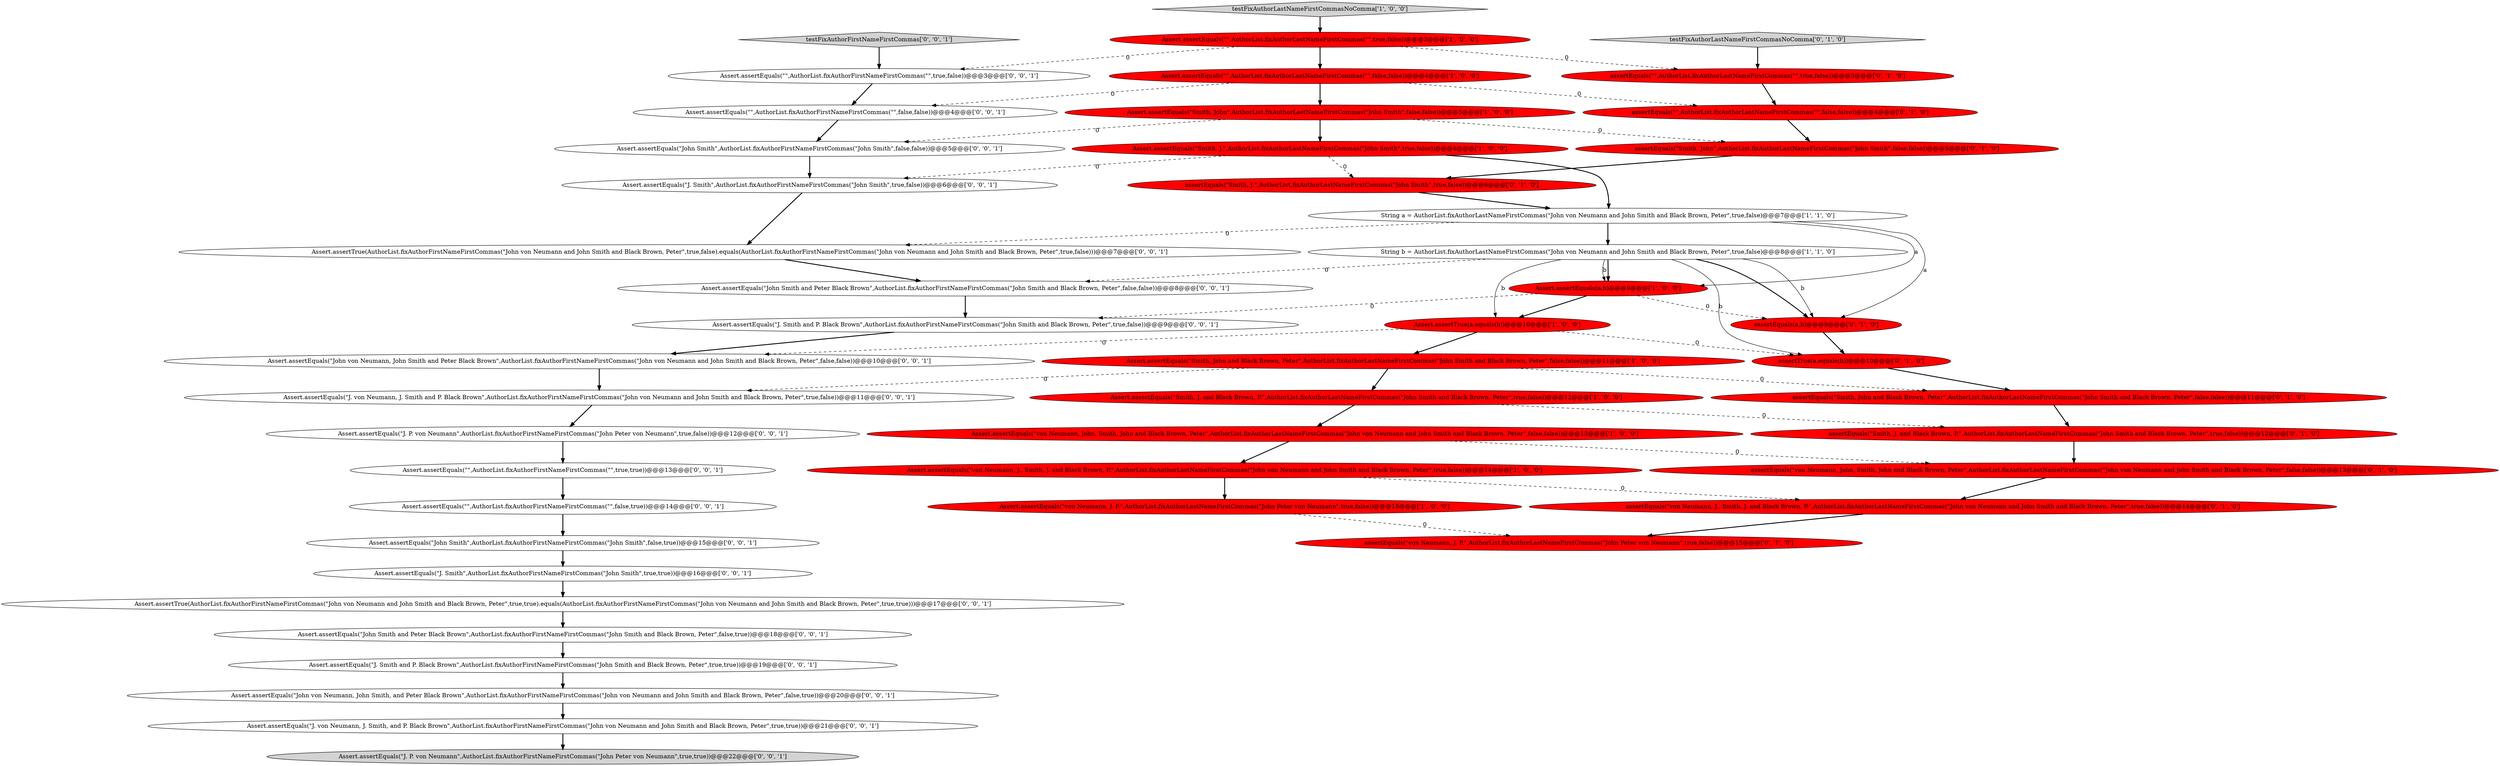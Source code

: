 digraph {
16 [style = filled, label = "assertEquals(\"von Neumann, John, Smith, John and Black Brown, Peter\",AuthorList.fixAuthorLastNameFirstCommas(\"John von Neumann and John Smith and Black Brown, Peter\",false,false))@@@13@@@['0', '1', '0']", fillcolor = red, shape = ellipse image = "AAA1AAABBB2BBB"];
3 [style = filled, label = "Assert.assertTrue(a.equals(b))@@@10@@@['1', '0', '0']", fillcolor = red, shape = ellipse image = "AAA1AAABBB1BBB"];
4 [style = filled, label = "Assert.assertEquals(\"\",AuthorList.fixAuthorLastNameFirstCommas(\"\",false,false))@@@4@@@['1', '0', '0']", fillcolor = red, shape = ellipse image = "AAA1AAABBB1BBB"];
19 [style = filled, label = "assertEquals(\"Smith, J. and Black Brown, P.\",AuthorList.fixAuthorLastNameFirstCommas(\"John Smith and Black Brown, Peter\",true,false))@@@12@@@['0', '1', '0']", fillcolor = red, shape = ellipse image = "AAA1AAABBB2BBB"];
20 [style = filled, label = "assertTrue(a.equals(b))@@@10@@@['0', '1', '0']", fillcolor = red, shape = ellipse image = "AAA1AAABBB2BBB"];
30 [style = filled, label = "Assert.assertTrue(AuthorList.fixAuthorFirstNameFirstCommas(\"John von Neumann and John Smith and Black Brown, Peter\",true,false).equals(AuthorList.fixAuthorFirstNameFirstCommas(\"John von Neumann and John Smith and Black Brown, Peter\",true,false)))@@@7@@@['0', '0', '1']", fillcolor = white, shape = ellipse image = "AAA0AAABBB3BBB"];
36 [style = filled, label = "Assert.assertEquals(\"J. von Neumann, J. Smith and P. Black Brown\",AuthorList.fixAuthorFirstNameFirstCommas(\"John von Neumann and John Smith and Black Brown, Peter\",true,false))@@@11@@@['0', '0', '1']", fillcolor = white, shape = ellipse image = "AAA0AAABBB3BBB"];
41 [style = filled, label = "testFixAuthorFirstNameFirstCommas['0', '0', '1']", fillcolor = lightgray, shape = diamond image = "AAA0AAABBB3BBB"];
17 [style = filled, label = "assertEquals(\"von Neumann, J. P.\",AuthorList.fixAuthorLastNameFirstCommas(\"John Peter von Neumann\",true,false))@@@15@@@['0', '1', '0']", fillcolor = red, shape = ellipse image = "AAA1AAABBB2BBB"];
10 [style = filled, label = "Assert.assertEquals(a,b)@@@9@@@['1', '0', '0']", fillcolor = red, shape = ellipse image = "AAA1AAABBB1BBB"];
24 [style = filled, label = "assertEquals(\"Smith, J.\",AuthorList.fixAuthorLastNameFirstCommas(\"John Smith\",true,false))@@@6@@@['0', '1', '0']", fillcolor = red, shape = ellipse image = "AAA1AAABBB2BBB"];
26 [style = filled, label = "Assert.assertEquals(\"John von Neumann, John Smith and Peter Black Brown\",AuthorList.fixAuthorFirstNameFirstCommas(\"John von Neumann and John Smith and Black Brown, Peter\",false,false))@@@10@@@['0', '0', '1']", fillcolor = white, shape = ellipse image = "AAA0AAABBB3BBB"];
32 [style = filled, label = "Assert.assertEquals(\"John Smith and Peter Black Brown\",AuthorList.fixAuthorFirstNameFirstCommas(\"John Smith and Black Brown, Peter\",false,true))@@@18@@@['0', '0', '1']", fillcolor = white, shape = ellipse image = "AAA0AAABBB3BBB"];
2 [style = filled, label = "String b = AuthorList.fixAuthorLastNameFirstCommas(\"John von Neumann and John Smith and Black Brown, Peter\",true,false)@@@8@@@['1', '1', '0']", fillcolor = white, shape = ellipse image = "AAA0AAABBB1BBB"];
6 [style = filled, label = "Assert.assertEquals(\"von Neumann, J., Smith, J. and Black Brown, P.\",AuthorList.fixAuthorLastNameFirstCommas(\"John von Neumann and John Smith and Black Brown, Peter\",true,false))@@@14@@@['1', '0', '0']", fillcolor = red, shape = ellipse image = "AAA1AAABBB1BBB"];
35 [style = filled, label = "Assert.assertEquals(\"J. Smith\",AuthorList.fixAuthorFirstNameFirstCommas(\"John Smith\",true,true))@@@16@@@['0', '0', '1']", fillcolor = white, shape = ellipse image = "AAA0AAABBB3BBB"];
8 [style = filled, label = "Assert.assertEquals(\"von Neumann, J. P.\",AuthorList.fixAuthorLastNameFirstCommas(\"John Peter von Neumann\",true,false))@@@15@@@['1', '0', '0']", fillcolor = red, shape = ellipse image = "AAA1AAABBB1BBB"];
29 [style = filled, label = "Assert.assertEquals(\"John von Neumann, John Smith, and Peter Black Brown\",AuthorList.fixAuthorFirstNameFirstCommas(\"John von Neumann and John Smith and Black Brown, Peter\",false,true))@@@20@@@['0', '0', '1']", fillcolor = white, shape = ellipse image = "AAA0AAABBB3BBB"];
7 [style = filled, label = "Assert.assertEquals(\"von Neumann, John, Smith, John and Black Brown, Peter\",AuthorList.fixAuthorLastNameFirstCommas(\"John von Neumann and John Smith and Black Brown, Peter\",false,false))@@@13@@@['1', '0', '0']", fillcolor = red, shape = ellipse image = "AAA1AAABBB1BBB"];
42 [style = filled, label = "Assert.assertEquals(\"\",AuthorList.fixAuthorFirstNameFirstCommas(\"\",true,false))@@@3@@@['0', '0', '1']", fillcolor = white, shape = ellipse image = "AAA0AAABBB3BBB"];
15 [style = filled, label = "assertEquals(a,b)@@@9@@@['0', '1', '0']", fillcolor = red, shape = ellipse image = "AAA1AAABBB2BBB"];
0 [style = filled, label = "Assert.assertEquals(\"Smith, J.\",AuthorList.fixAuthorLastNameFirstCommas(\"John Smith\",true,false))@@@6@@@['1', '0', '0']", fillcolor = red, shape = ellipse image = "AAA1AAABBB1BBB"];
22 [style = filled, label = "assertEquals(\"\",AuthorList.fixAuthorLastNameFirstCommas(\"\",true,false))@@@3@@@['0', '1', '0']", fillcolor = red, shape = ellipse image = "AAA1AAABBB2BBB"];
14 [style = filled, label = "assertEquals(\"von Neumann, J., Smith, J. and Black Brown, P.\",AuthorList.fixAuthorLastNameFirstCommas(\"John von Neumann and John Smith and Black Brown, Peter\",true,false))@@@14@@@['0', '1', '0']", fillcolor = red, shape = ellipse image = "AAA1AAABBB2BBB"];
23 [style = filled, label = "assertEquals(\"Smith, John and Black Brown, Peter\",AuthorList.fixAuthorLastNameFirstCommas(\"John Smith and Black Brown, Peter\",false,false))@@@11@@@['0', '1', '0']", fillcolor = red, shape = ellipse image = "AAA1AAABBB2BBB"];
46 [style = filled, label = "Assert.assertEquals(\"J. Smith and P. Black Brown\",AuthorList.fixAuthorFirstNameFirstCommas(\"John Smith and Black Brown, Peter\",true,false))@@@9@@@['0', '0', '1']", fillcolor = white, shape = ellipse image = "AAA0AAABBB3BBB"];
13 [style = filled, label = "String a = AuthorList.fixAuthorLastNameFirstCommas(\"John von Neumann and John Smith and Black Brown, Peter\",true,false)@@@7@@@['1', '1', '0']", fillcolor = white, shape = ellipse image = "AAA0AAABBB1BBB"];
43 [style = filled, label = "Assert.assertEquals(\"John Smith\",AuthorList.fixAuthorFirstNameFirstCommas(\"John Smith\",false,false))@@@5@@@['0', '0', '1']", fillcolor = white, shape = ellipse image = "AAA0AAABBB3BBB"];
34 [style = filled, label = "Assert.assertEquals(\"J. P. von Neumann\",AuthorList.fixAuthorFirstNameFirstCommas(\"John Peter von Neumann\",true,true))@@@22@@@['0', '0', '1']", fillcolor = lightgray, shape = ellipse image = "AAA0AAABBB3BBB"];
40 [style = filled, label = "Assert.assertEquals(\"J. Smith and P. Black Brown\",AuthorList.fixAuthorFirstNameFirstCommas(\"John Smith and Black Brown, Peter\",true,true))@@@19@@@['0', '0', '1']", fillcolor = white, shape = ellipse image = "AAA0AAABBB3BBB"];
1 [style = filled, label = "testFixAuthorLastNameFirstCommasNoComma['1', '0', '0']", fillcolor = lightgray, shape = diamond image = "AAA0AAABBB1BBB"];
5 [style = filled, label = "Assert.assertEquals(\"\",AuthorList.fixAuthorLastNameFirstCommas(\"\",true,false))@@@3@@@['1', '0', '0']", fillcolor = red, shape = ellipse image = "AAA1AAABBB1BBB"];
31 [style = filled, label = "Assert.assertEquals(\"\",AuthorList.fixAuthorFirstNameFirstCommas(\"\",true,true))@@@13@@@['0', '0', '1']", fillcolor = white, shape = ellipse image = "AAA0AAABBB3BBB"];
21 [style = filled, label = "testFixAuthorLastNameFirstCommasNoComma['0', '1', '0']", fillcolor = lightgray, shape = diamond image = "AAA0AAABBB2BBB"];
37 [style = filled, label = "Assert.assertEquals(\"\",AuthorList.fixAuthorFirstNameFirstCommas(\"\",false,true))@@@14@@@['0', '0', '1']", fillcolor = white, shape = ellipse image = "AAA0AAABBB3BBB"];
11 [style = filled, label = "Assert.assertEquals(\"Smith, J. and Black Brown, P.\",AuthorList.fixAuthorLastNameFirstCommas(\"John Smith and Black Brown, Peter\",true,false))@@@12@@@['1', '0', '0']", fillcolor = red, shape = ellipse image = "AAA1AAABBB1BBB"];
39 [style = filled, label = "Assert.assertEquals(\"J. Smith\",AuthorList.fixAuthorFirstNameFirstCommas(\"John Smith\",true,false))@@@6@@@['0', '0', '1']", fillcolor = white, shape = ellipse image = "AAA0AAABBB3BBB"];
45 [style = filled, label = "Assert.assertEquals(\"John Smith and Peter Black Brown\",AuthorList.fixAuthorFirstNameFirstCommas(\"John Smith and Black Brown, Peter\",false,false))@@@8@@@['0', '0', '1']", fillcolor = white, shape = ellipse image = "AAA0AAABBB3BBB"];
27 [style = filled, label = "Assert.assertEquals(\"J. P. von Neumann\",AuthorList.fixAuthorFirstNameFirstCommas(\"John Peter von Neumann\",true,false))@@@12@@@['0', '0', '1']", fillcolor = white, shape = ellipse image = "AAA0AAABBB3BBB"];
12 [style = filled, label = "Assert.assertEquals(\"Smith, John\",AuthorList.fixAuthorLastNameFirstCommas(\"John Smith\",false,false))@@@5@@@['1', '0', '0']", fillcolor = red, shape = ellipse image = "AAA1AAABBB1BBB"];
28 [style = filled, label = "Assert.assertEquals(\"J. von Neumann, J. Smith, and P. Black Brown\",AuthorList.fixAuthorFirstNameFirstCommas(\"John von Neumann and John Smith and Black Brown, Peter\",true,true))@@@21@@@['0', '0', '1']", fillcolor = white, shape = ellipse image = "AAA0AAABBB3BBB"];
9 [style = filled, label = "Assert.assertEquals(\"Smith, John and Black Brown, Peter\",AuthorList.fixAuthorLastNameFirstCommas(\"John Smith and Black Brown, Peter\",false,false))@@@11@@@['1', '0', '0']", fillcolor = red, shape = ellipse image = "AAA1AAABBB1BBB"];
44 [style = filled, label = "Assert.assertEquals(\"John Smith\",AuthorList.fixAuthorFirstNameFirstCommas(\"John Smith\",false,true))@@@15@@@['0', '0', '1']", fillcolor = white, shape = ellipse image = "AAA0AAABBB3BBB"];
25 [style = filled, label = "assertEquals(\"Smith, John\",AuthorList.fixAuthorLastNameFirstCommas(\"John Smith\",false,false))@@@5@@@['0', '1', '0']", fillcolor = red, shape = ellipse image = "AAA1AAABBB2BBB"];
33 [style = filled, label = "Assert.assertEquals(\"\",AuthorList.fixAuthorFirstNameFirstCommas(\"\",false,false))@@@4@@@['0', '0', '1']", fillcolor = white, shape = ellipse image = "AAA0AAABBB3BBB"];
38 [style = filled, label = "Assert.assertTrue(AuthorList.fixAuthorFirstNameFirstCommas(\"John von Neumann and John Smith and Black Brown, Peter\",true,true).equals(AuthorList.fixAuthorFirstNameFirstCommas(\"John von Neumann and John Smith and Black Brown, Peter\",true,true)))@@@17@@@['0', '0', '1']", fillcolor = white, shape = ellipse image = "AAA0AAABBB3BBB"];
18 [style = filled, label = "assertEquals(\"\",AuthorList.fixAuthorLastNameFirstCommas(\"\",false,false))@@@4@@@['0', '1', '0']", fillcolor = red, shape = ellipse image = "AAA1AAABBB2BBB"];
1->5 [style = bold, label=""];
10->15 [style = dashed, label="0"];
4->18 [style = dashed, label="0"];
9->36 [style = dashed, label="0"];
31->37 [style = bold, label=""];
13->10 [style = solid, label="a"];
3->20 [style = dashed, label="0"];
9->11 [style = bold, label=""];
0->13 [style = bold, label=""];
2->15 [style = solid, label="b"];
28->34 [style = bold, label=""];
2->3 [style = solid, label="b"];
3->26 [style = dashed, label="0"];
7->16 [style = dashed, label="0"];
44->35 [style = bold, label=""];
26->36 [style = bold, label=""];
5->42 [style = dashed, label="0"];
27->31 [style = bold, label=""];
10->3 [style = bold, label=""];
14->17 [style = bold, label=""];
42->33 [style = bold, label=""];
2->20 [style = solid, label="b"];
0->39 [style = dashed, label="0"];
6->14 [style = dashed, label="0"];
2->10 [style = bold, label=""];
12->0 [style = bold, label=""];
4->33 [style = dashed, label="0"];
9->23 [style = dashed, label="0"];
19->16 [style = bold, label=""];
38->32 [style = bold, label=""];
12->43 [style = dashed, label="0"];
39->30 [style = bold, label=""];
29->28 [style = bold, label=""];
3->9 [style = bold, label=""];
10->46 [style = dashed, label="0"];
25->24 [style = bold, label=""];
22->18 [style = bold, label=""];
46->26 [style = bold, label=""];
12->25 [style = dashed, label="0"];
20->23 [style = bold, label=""];
36->27 [style = bold, label=""];
2->10 [style = solid, label="b"];
21->22 [style = bold, label=""];
11->19 [style = dashed, label="0"];
2->45 [style = dashed, label="0"];
15->20 [style = bold, label=""];
23->19 [style = bold, label=""];
32->40 [style = bold, label=""];
5->4 [style = bold, label=""];
6->8 [style = bold, label=""];
2->15 [style = bold, label=""];
7->6 [style = bold, label=""];
13->2 [style = bold, label=""];
18->25 [style = bold, label=""];
33->43 [style = bold, label=""];
37->44 [style = bold, label=""];
4->12 [style = bold, label=""];
0->24 [style = dashed, label="0"];
16->14 [style = bold, label=""];
8->17 [style = dashed, label="0"];
35->38 [style = bold, label=""];
45->46 [style = bold, label=""];
13->15 [style = solid, label="a"];
43->39 [style = bold, label=""];
13->30 [style = dashed, label="0"];
11->7 [style = bold, label=""];
30->45 [style = bold, label=""];
40->29 [style = bold, label=""];
24->13 [style = bold, label=""];
41->42 [style = bold, label=""];
5->22 [style = dashed, label="0"];
}
